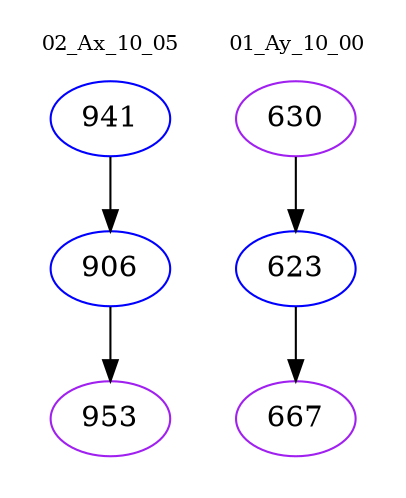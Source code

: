 digraph{
subgraph cluster_0 {
color = white
label = "02_Ax_10_05";
fontsize=10;
T0_941 [label="941", color="blue"]
T0_941 -> T0_906 [color="black"]
T0_906 [label="906", color="blue"]
T0_906 -> T0_953 [color="black"]
T0_953 [label="953", color="purple"]
}
subgraph cluster_1 {
color = white
label = "01_Ay_10_00";
fontsize=10;
T1_630 [label="630", color="purple"]
T1_630 -> T1_623 [color="black"]
T1_623 [label="623", color="blue"]
T1_623 -> T1_667 [color="black"]
T1_667 [label="667", color="purple"]
}
}
